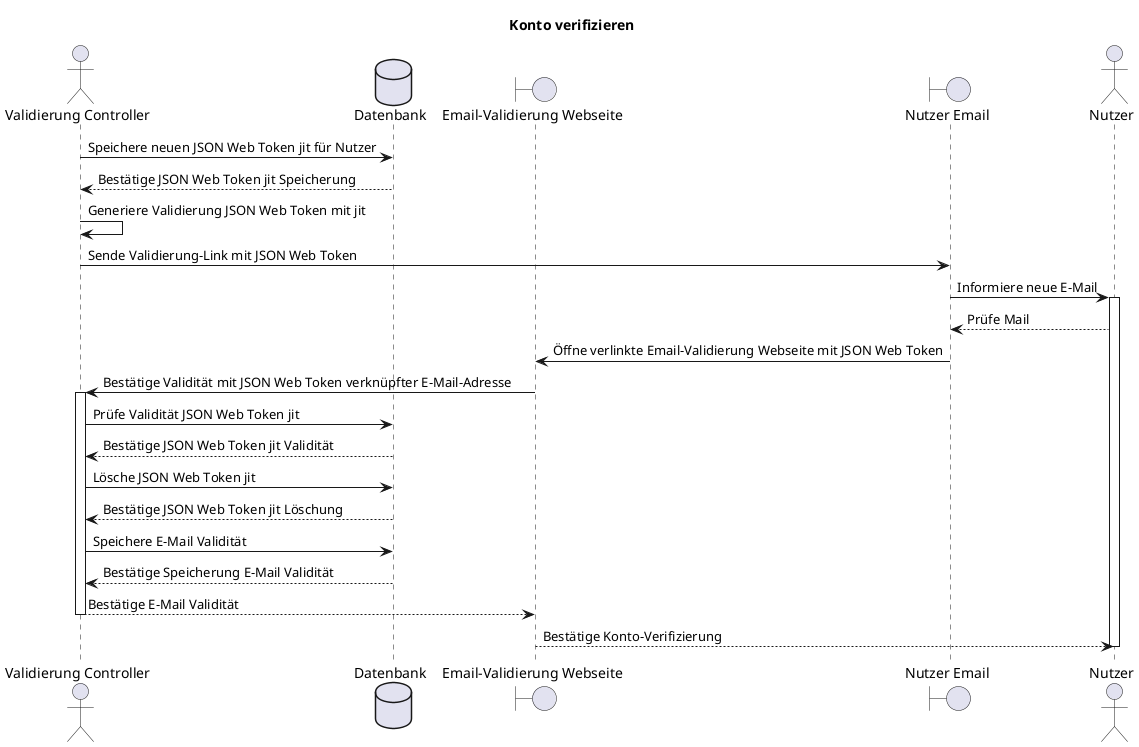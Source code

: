 @startuml F014_kontoVerifizieren
title "Konto verifizieren"

actor "Validierung Controller" as controller
database "Datenbank" as db
boundary "Email-Validierung Webseite" as signupConfirm
boundary "Nutzer Email" as userMail
actor "Nutzer" as user


'E-Mail Validierung
controller -> db: Speichere neuen JSON Web Token jit für Nutzer
controller <-- db: Bestätige JSON Web Token jit Speicherung
controller -> controller: Generiere Validierung JSON Web Token mit jit
userMail <- controller: Sende Validierung-Link mit JSON Web Token
deactivate controller

userMail -> user: Informiere neue E-Mail
activate user
userMail <-- user: Prüfe Mail
userMail -> signupConfirm: Öffne verlinkte Email-Validierung Webseite mit JSON Web Token
signupConfirm -> controller: Bestätige Validität mit JSON Web Token verknüpfter E-Mail-Adresse
activate controller
controller -> db: Prüfe Validität JSON Web Token jit
controller <-- db: Bestätige JSON Web Token jit Validität
controller -> db: Lösche JSON Web Token jit
controller <-- db: Bestätige JSON Web Token jit Löschung
controller -> db: Speichere E-Mail Validität
controller <-- db: Bestätige Speicherung E-Mail Validität
signupConfirm <-- controller: Bestätige E-Mail Validität
deactivate controller

user <-- signupConfirm: Bestätige Konto-Verifizierung
deactivate user
@enduml